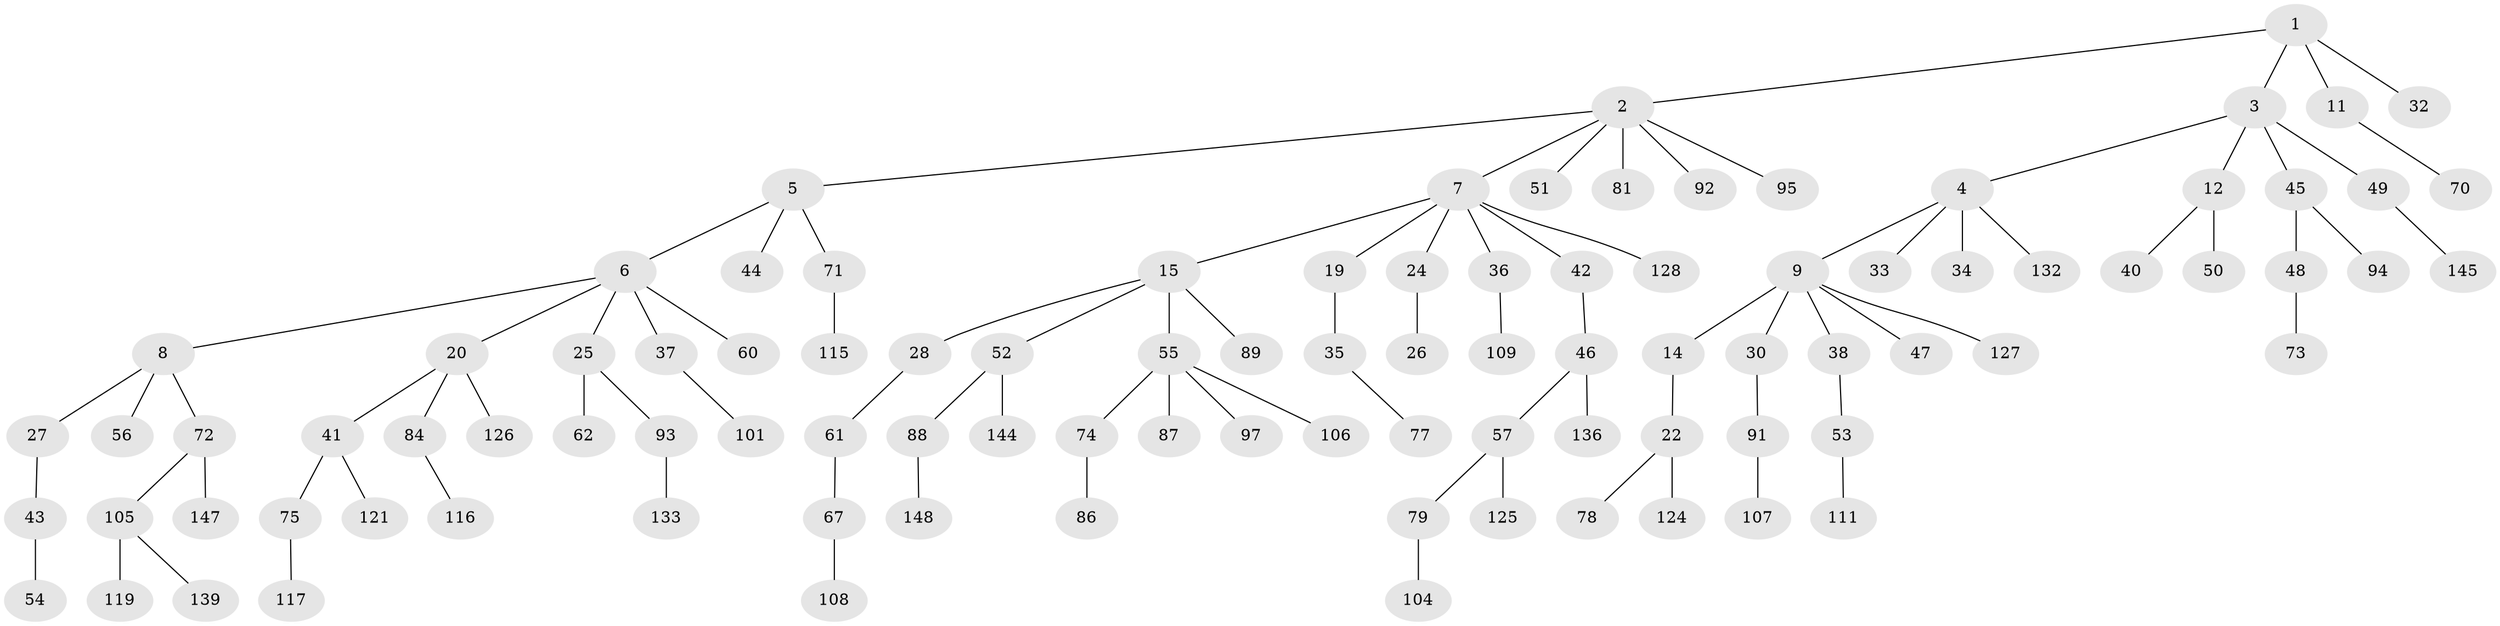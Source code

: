 // Generated by graph-tools (version 1.1) at 2025/24/03/03/25 07:24:06]
// undirected, 98 vertices, 97 edges
graph export_dot {
graph [start="1"]
  node [color=gray90,style=filled];
  1 [super="+31"];
  2 [super="+23"];
  3;
  4 [super="+16"];
  5 [super="+21"];
  6 [super="+10"];
  7 [super="+17"];
  8;
  9 [super="+13"];
  11;
  12 [super="+18"];
  14;
  15 [super="+29"];
  19 [super="+58"];
  20 [super="+137"];
  22 [super="+141"];
  24 [super="+122"];
  25;
  26;
  27 [super="+39"];
  28;
  30;
  32;
  33 [super="+114"];
  34;
  35 [super="+142"];
  36 [super="+90"];
  37 [super="+66"];
  38 [super="+140"];
  40;
  41 [super="+64"];
  42;
  43 [super="+69"];
  44;
  45 [super="+68"];
  46 [super="+63"];
  47 [super="+129"];
  48 [super="+103"];
  49 [super="+120"];
  50 [super="+110"];
  51 [super="+102"];
  52 [super="+112"];
  53 [super="+98"];
  54;
  55 [super="+65"];
  56 [super="+59"];
  57;
  60;
  61 [super="+100"];
  62 [super="+99"];
  67 [super="+85"];
  70 [super="+138"];
  71;
  72 [super="+82"];
  73;
  74;
  75 [super="+76"];
  77 [super="+96"];
  78;
  79 [super="+80"];
  81 [super="+83"];
  84 [super="+131"];
  86;
  87 [super="+118"];
  88 [super="+143"];
  89;
  91 [super="+135"];
  92;
  93 [super="+130"];
  94;
  95;
  97;
  101;
  104;
  105 [super="+123"];
  106;
  107;
  108;
  109 [super="+146"];
  111 [super="+113"];
  115;
  116;
  117;
  119;
  121;
  124;
  125;
  126;
  127;
  128;
  132 [super="+134"];
  133;
  136;
  139;
  144;
  145;
  147;
  148;
  1 -- 2;
  1 -- 3;
  1 -- 11;
  1 -- 32;
  2 -- 5;
  2 -- 7;
  2 -- 81;
  2 -- 51;
  2 -- 92;
  2 -- 95;
  3 -- 4;
  3 -- 12;
  3 -- 45;
  3 -- 49;
  4 -- 9;
  4 -- 132;
  4 -- 33;
  4 -- 34;
  5 -- 6;
  5 -- 44;
  5 -- 71;
  6 -- 8;
  6 -- 20;
  6 -- 37;
  6 -- 25;
  6 -- 60;
  7 -- 15;
  7 -- 42;
  7 -- 128;
  7 -- 19;
  7 -- 36;
  7 -- 24;
  8 -- 27;
  8 -- 56;
  8 -- 72;
  9 -- 14;
  9 -- 30;
  9 -- 38;
  9 -- 127;
  9 -- 47;
  11 -- 70;
  12 -- 40;
  12 -- 50;
  14 -- 22;
  15 -- 28;
  15 -- 89;
  15 -- 52;
  15 -- 55;
  19 -- 35;
  20 -- 41;
  20 -- 84;
  20 -- 126;
  22 -- 78;
  22 -- 124;
  24 -- 26;
  25 -- 62;
  25 -- 93;
  27 -- 43;
  28 -- 61;
  30 -- 91;
  35 -- 77;
  36 -- 109;
  37 -- 101;
  38 -- 53;
  41 -- 75;
  41 -- 121;
  42 -- 46;
  43 -- 54;
  45 -- 48;
  45 -- 94;
  46 -- 57;
  46 -- 136;
  48 -- 73;
  49 -- 145;
  52 -- 88;
  52 -- 144;
  53 -- 111;
  55 -- 74;
  55 -- 87;
  55 -- 106;
  55 -- 97;
  57 -- 79;
  57 -- 125;
  61 -- 67;
  67 -- 108;
  71 -- 115;
  72 -- 105;
  72 -- 147;
  74 -- 86;
  75 -- 117;
  79 -- 104;
  84 -- 116;
  88 -- 148;
  91 -- 107;
  93 -- 133;
  105 -- 119;
  105 -- 139;
}
